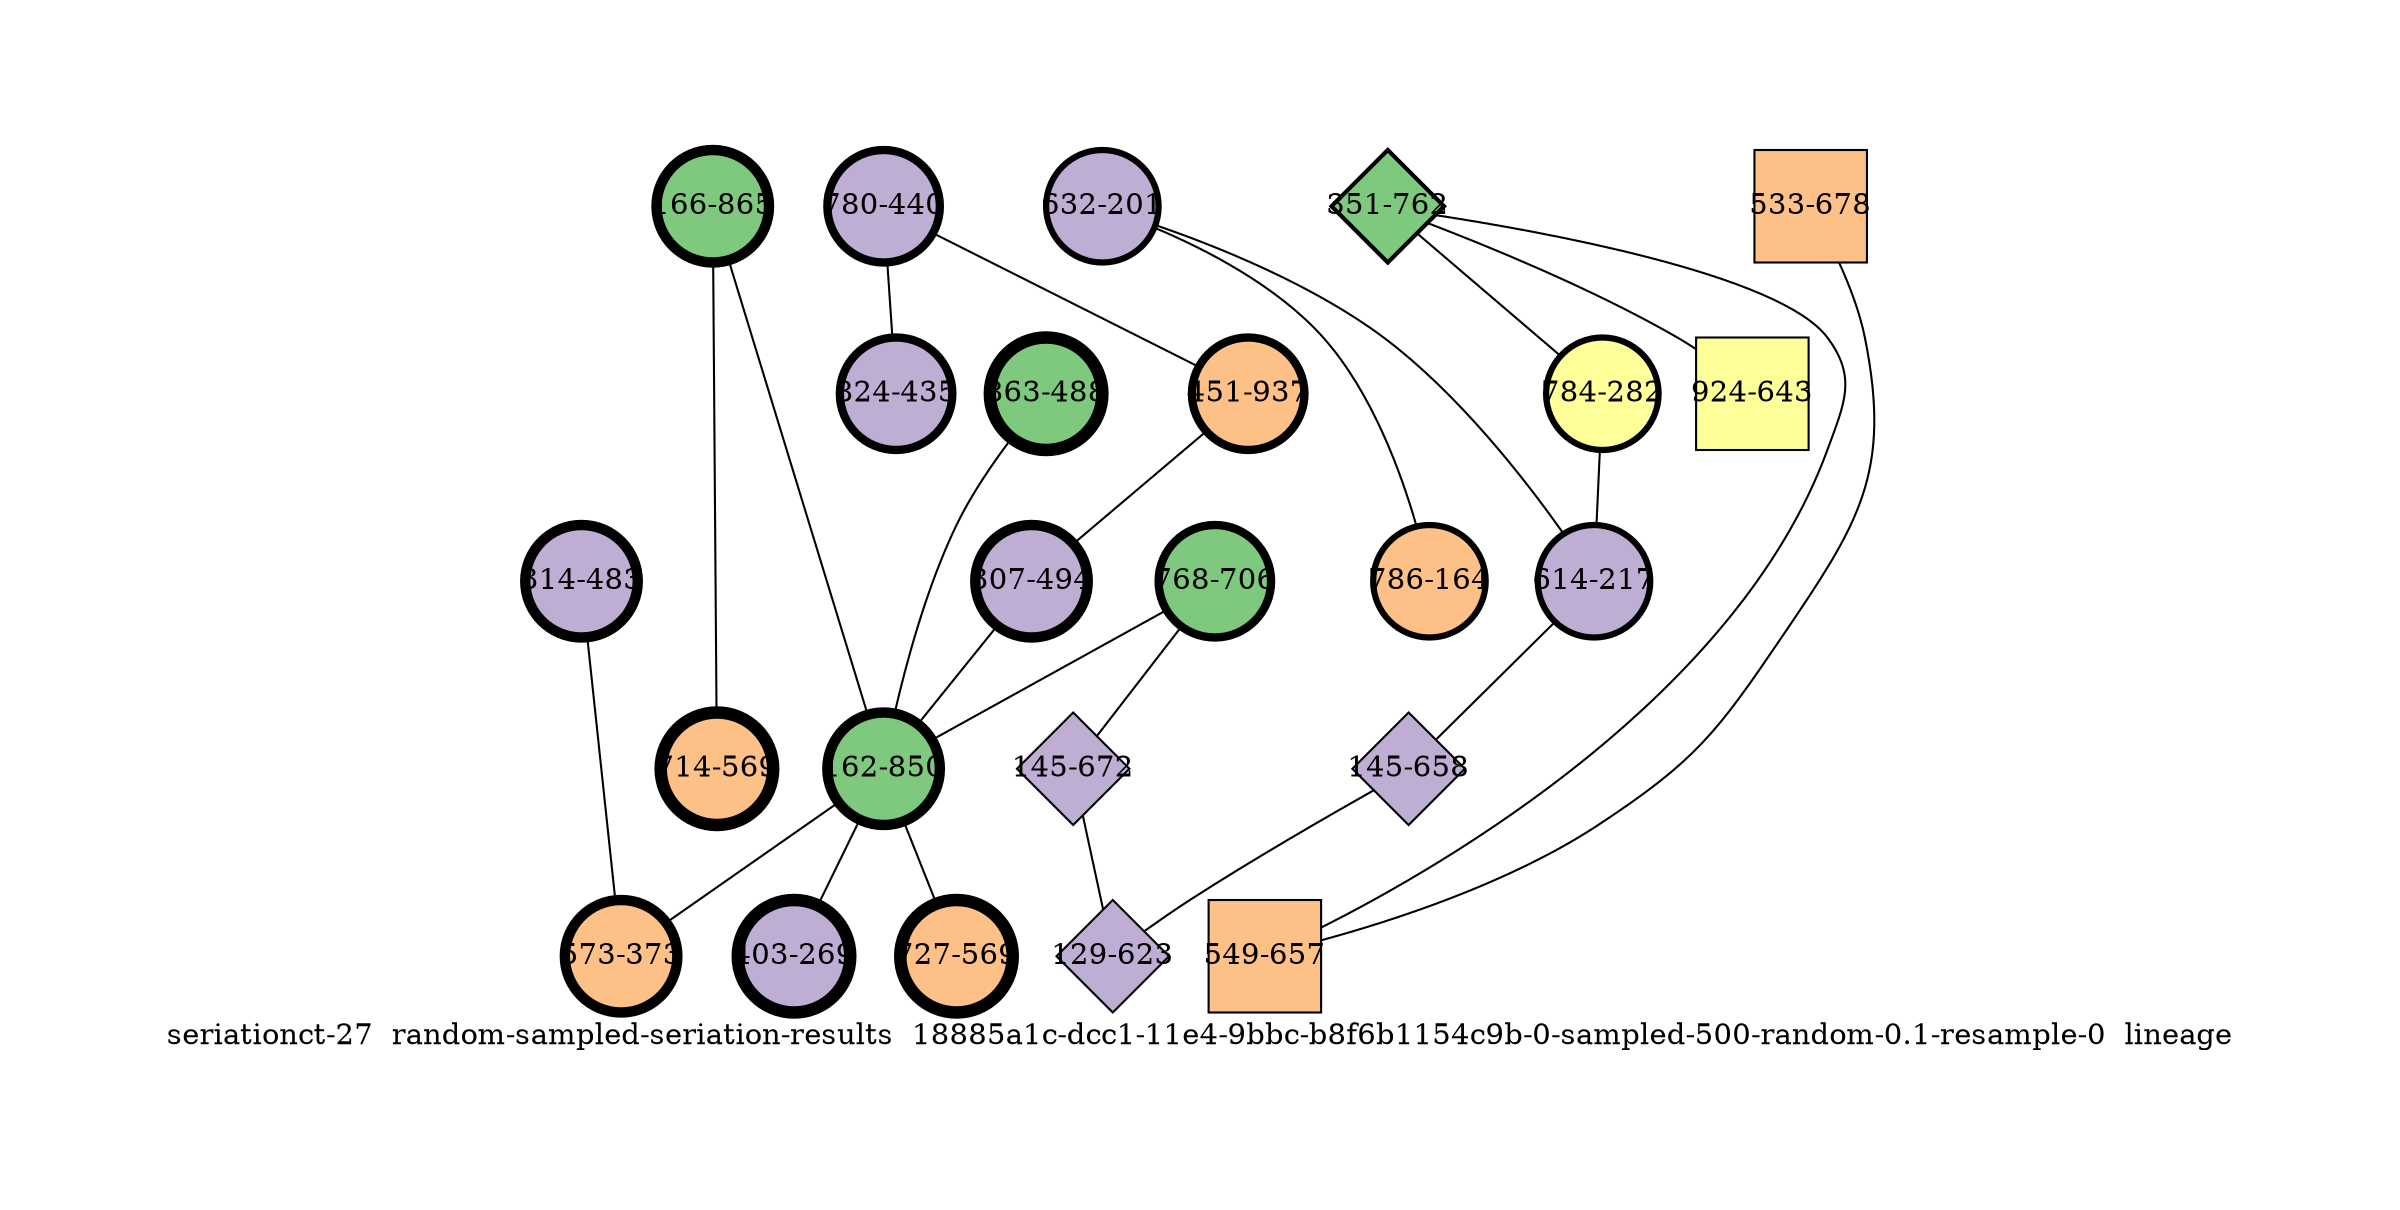 strict graph "seriationct-27  random-sampled-seriation-results  18885a1c-dcc1-11e4-9bbc-b8f6b1154c9b-0-sampled-500-random-0.1-resample-0  lineage" {
labelloc=b;
ratio=auto;
pad="1.0";
label="seriationct-27  random-sampled-seriation-results  18885a1c-dcc1-11e4-9bbc-b8f6b1154c9b-0-sampled-500-random-0.1-resample-0  lineage";
node [width="0.75", style=filled, fixedsize=true, height="0.75", shape=circle, label=""];
0 [xCoordinate="440.0", appears_in_slice=4, yCoordinate="780.0", colorscheme=accent6, lineage_id=0, short_label="780-440", label="780-440", shape=circle, cluster_id=1, fillcolor=2, size="500.0", id=0, penwidth="4.0"];
1 [xCoordinate="937.0", appears_in_slice=4, yCoordinate="451.0", colorscheme=accent6, lineage_id=0, short_label="451-937", label="451-937", shape=circle, cluster_id=2, fillcolor=3, size="500.0", id=1, penwidth="4.0"];
2 [xCoordinate="865.0", appears_in_slice=5, yCoordinate="166.0", colorscheme=accent6, lineage_id=0, short_label="166-865", label="166-865", shape=circle, cluster_id=0, fillcolor=1, size="500.0", id=2, penwidth="5.0"];
3 [xCoordinate="762.0", appears_in_slice=2, yCoordinate="351.0", colorscheme=accent6, lineage_id=2, short_label="351-762", label="351-762", shape=diamond, cluster_id=0, fillcolor=1, size="500.0", id=3, penwidth="2.0"];
4 [xCoordinate="488.0", appears_in_slice=6, yCoordinate="863.0", colorscheme=accent6, lineage_id=0, short_label="863-488", label="863-488", shape=circle, cluster_id=0, fillcolor=1, size="500.0", id=4, penwidth="6.0"];
5 [xCoordinate="201.0", appears_in_slice=3, yCoordinate="632.0", colorscheme=accent6, lineage_id=0, short_label="632-201", label="632-201", shape=circle, cluster_id=1, fillcolor=2, size="500.0", id=5, penwidth="3.0"];
6 [xCoordinate="282.0", appears_in_slice=3, yCoordinate="784.0", colorscheme=accent6, lineage_id=0, short_label="784-282", label="784-282", shape=circle, cluster_id=3, fillcolor=4, size="500.0", id=6, penwidth="3.0"];
7 [xCoordinate="706.0", appears_in_slice=4, yCoordinate="768.0", colorscheme=accent6, lineage_id=0, short_label="768-706", label="768-706", shape=circle, cluster_id=0, fillcolor=1, size="500.0", id=7, penwidth="4.0"];
8 [xCoordinate="494.0", appears_in_slice=5, yCoordinate="307.0", colorscheme=accent6, lineage_id=0, short_label="307-494", label="307-494", shape=circle, cluster_id=1, fillcolor=2, size="500.0", id=8, penwidth="5.0"];
9 [xCoordinate="483.0", appears_in_slice=5, yCoordinate="314.0", colorscheme=accent6, lineage_id=0, short_label="314-483", label="314-483", shape=circle, cluster_id=1, fillcolor=2, size="500.0", id=9, penwidth="5.0"];
10 [xCoordinate="678.0", appears_in_slice=1, yCoordinate="533.0", colorscheme=accent6, lineage_id=1, short_label="533-678", label="533-678", shape=square, cluster_id=2, fillcolor=3, size="500.0", id=10, penwidth="1.0"];
11 [xCoordinate="217.0", appears_in_slice=3, yCoordinate="614.0", colorscheme=accent6, lineage_id=0, short_label="614-217", label="614-217", shape=circle, cluster_id=1, fillcolor=2, size="500.0", id=11, penwidth="3.0"];
12 [xCoordinate="850.0", appears_in_slice=5, yCoordinate="162.0", colorscheme=accent6, lineage_id=0, short_label="162-850", label="162-850", shape=circle, cluster_id=0, fillcolor=1, size="500.0", id=12, penwidth="5.0"];
13 [xCoordinate="569.0", appears_in_slice=6, yCoordinate="714.0", colorscheme=accent6, lineage_id=0, short_label="714-569", label="714-569", shape=circle, cluster_id=2, fillcolor=3, size="500.0", id=21, penwidth="6.0"];
14 [xCoordinate="657.0", appears_in_slice=1, yCoordinate="549.0", colorscheme=accent6, lineage_id=1, short_label="549-657", label="549-657", shape=square, cluster_id=2, fillcolor=3, size="500.0", id=14, penwidth="1.0"];
15 [xCoordinate="672.0", appears_in_slice=1, yCoordinate="145.0", colorscheme=accent6, lineage_id=2, short_label="145-672", label="145-672", shape=diamond, cluster_id=1, fillcolor=2, size="500.0", id=15, penwidth="1.0"];
16 [xCoordinate="164.0", appears_in_slice=3, yCoordinate="786.0", colorscheme=accent6, lineage_id=0, short_label="786-164", label="786-164", shape=circle, cluster_id=2, fillcolor=3, size="500.0", id=16, penwidth="3.0"];
17 [xCoordinate="658.0", appears_in_slice=1, yCoordinate="145.0", colorscheme=accent6, lineage_id=2, short_label="145-658", label="145-658", shape=diamond, cluster_id=1, fillcolor=2, size="500.0", id=17, penwidth="1.0"];
18 [xCoordinate="435.0", appears_in_slice=4, yCoordinate="824.0", colorscheme=accent6, lineage_id=0, short_label="824-435", label="824-435", shape=circle, cluster_id=1, fillcolor=2, size="500.0", id=18, penwidth="4.0"];
19 [xCoordinate="643.0", appears_in_slice=1, yCoordinate="924.0", colorscheme=accent6, lineage_id=1, short_label="924-643", label="924-643", shape=square, cluster_id=3, fillcolor=4, size="500.0", id=19, penwidth="1.0"];
20 [xCoordinate="623.0", appears_in_slice=1, yCoordinate="129.0", colorscheme=accent6, lineage_id=2, short_label="129-623", label="129-623", shape=diamond, cluster_id=1, fillcolor=2, size="500.0", id=20, penwidth="1.0"];
21 [xCoordinate="373.0", appears_in_slice=5, yCoordinate="573.0", colorscheme=accent6, lineage_id=0, short_label="573-373", label="573-373", shape=circle, cluster_id=2, fillcolor=3, size="500.0", id=13, penwidth="5.0"];
22 [xCoordinate="569.0", appears_in_slice=6, yCoordinate="727.0", colorscheme=accent6, lineage_id=0, short_label="727-569", label="727-569", shape=circle, cluster_id=2, fillcolor=3, size="500.0", id=22, penwidth="6.0"];
23 [xCoordinate="269.0", appears_in_slice=6, yCoordinate="403.0", colorscheme=accent6, lineage_id=0, short_label="403-269", label="403-269", shape=circle, cluster_id=1, fillcolor=2, size="500.0", id=23, penwidth="6.0"];
0 -- 1  [inverseweight="21.3589414429", weight="0.0468187996429"];
0 -- 18  [inverseweight="27.196414661", weight="0.0367695526217"];
1 -- 8  [inverseweight="5.0", weight="0.2"];
2 -- 12  [inverseweight="1.94072707977", weight="0.515270802588"];
2 -- 13  [inverseweight="2.0132505287", weight="0.496709170441"];
3 -- 19  [inverseweight="1.22840853535", weight="0.814061422744"];
3 -- 6  [inverseweight="4.12196811937", weight="0.242602555634"];
3 -- 14  [inverseweight="3.74219630185", weight="0.267222753522"];
4 -- 12  [inverseweight="1.91741247212", weight="0.521536192416"];
5 -- 16  [inverseweight="28.4901441149", weight="0.0350998575496"];
5 -- 11  [inverseweight="4.16002747624", weight="0.240383027687"];
6 -- 11  [inverseweight="2.06608042376", weight="0.484008264392"];
7 -- 12  [inverseweight="2.07595804216", weight="0.481705304102"];
7 -- 15  [inverseweight="2.07231744791", weight="0.48255155165"];
8 -- 12  [inverseweight="3.30524787578", weight="0.302549169558"];
9 -- 21  [inverseweight="40.5553552827", weight="0.0246576560119"];
10 -- 14  [inverseweight="17.9953937687", weight="0.0555697759578"];
11 -- 17  [inverseweight="3.33748924079", weight="0.299626434081"];
12 -- 21  [inverseweight="2.32129178505", weight="0.430794614637"];
12 -- 22  [inverseweight="1.29561507782", weight="0.771834179083"];
12 -- 23  [inverseweight="3.11274338519", weight="0.321260019299"];
15 -- 20  [inverseweight="21.7597069945", weight="0.0459565011723"];
17 -- 20  [inverseweight="21.2429644331", weight="0.0470744091838"];
}
